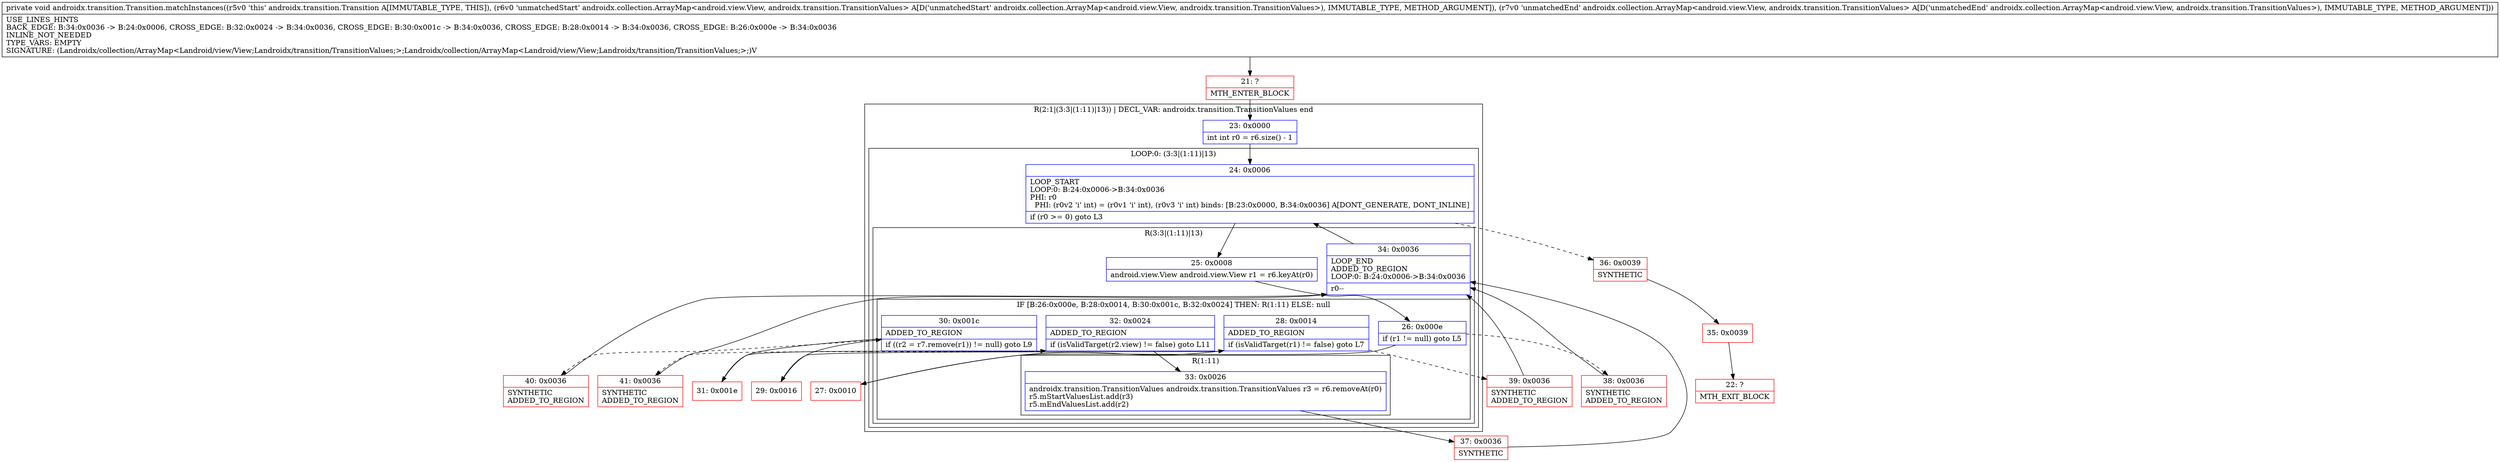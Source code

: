 digraph "CFG forandroidx.transition.Transition.matchInstances(Landroidx\/collection\/ArrayMap;Landroidx\/collection\/ArrayMap;)V" {
subgraph cluster_Region_2102055837 {
label = "R(2:1|(3:3|(1:11)|13)) | DECL_VAR: androidx.transition.TransitionValues end\l";
node [shape=record,color=blue];
Node_23 [shape=record,label="{23\:\ 0x0000|int int r0 = r6.size() \- 1\l}"];
subgraph cluster_LoopRegion_279275650 {
label = "LOOP:0: (3:3|(1:11)|13)";
node [shape=record,color=blue];
Node_24 [shape=record,label="{24\:\ 0x0006|LOOP_START\lLOOP:0: B:24:0x0006\-\>B:34:0x0036\lPHI: r0 \l  PHI: (r0v2 'i' int) = (r0v1 'i' int), (r0v3 'i' int) binds: [B:23:0x0000, B:34:0x0036] A[DONT_GENERATE, DONT_INLINE]\l|if (r0 \>= 0) goto L3\l}"];
subgraph cluster_Region_1968863197 {
label = "R(3:3|(1:11)|13)";
node [shape=record,color=blue];
Node_25 [shape=record,label="{25\:\ 0x0008|android.view.View android.view.View r1 = r6.keyAt(r0)\l}"];
subgraph cluster_IfRegion_1824542879 {
label = "IF [B:26:0x000e, B:28:0x0014, B:30:0x001c, B:32:0x0024] THEN: R(1:11) ELSE: null";
node [shape=record,color=blue];
Node_26 [shape=record,label="{26\:\ 0x000e|if (r1 != null) goto L5\l}"];
Node_28 [shape=record,label="{28\:\ 0x0014|ADDED_TO_REGION\l|if (isValidTarget(r1) != false) goto L7\l}"];
Node_30 [shape=record,label="{30\:\ 0x001c|ADDED_TO_REGION\l|if ((r2 = r7.remove(r1)) != null) goto L9\l}"];
Node_32 [shape=record,label="{32\:\ 0x0024|ADDED_TO_REGION\l|if (isValidTarget(r2.view) != false) goto L11\l}"];
subgraph cluster_Region_1195226590 {
label = "R(1:11)";
node [shape=record,color=blue];
Node_33 [shape=record,label="{33\:\ 0x0026|androidx.transition.TransitionValues androidx.transition.TransitionValues r3 = r6.removeAt(r0)\lr5.mStartValuesList.add(r3)\lr5.mEndValuesList.add(r2)\l}"];
}
}
Node_34 [shape=record,label="{34\:\ 0x0036|LOOP_END\lADDED_TO_REGION\lLOOP:0: B:24:0x0006\-\>B:34:0x0036\l|r0\-\-\l}"];
}
}
}
Node_21 [shape=record,color=red,label="{21\:\ ?|MTH_ENTER_BLOCK\l}"];
Node_27 [shape=record,color=red,label="{27\:\ 0x0010}"];
Node_29 [shape=record,color=red,label="{29\:\ 0x0016}"];
Node_31 [shape=record,color=red,label="{31\:\ 0x001e}"];
Node_37 [shape=record,color=red,label="{37\:\ 0x0036|SYNTHETIC\l}"];
Node_41 [shape=record,color=red,label="{41\:\ 0x0036|SYNTHETIC\lADDED_TO_REGION\l}"];
Node_40 [shape=record,color=red,label="{40\:\ 0x0036|SYNTHETIC\lADDED_TO_REGION\l}"];
Node_39 [shape=record,color=red,label="{39\:\ 0x0036|SYNTHETIC\lADDED_TO_REGION\l}"];
Node_38 [shape=record,color=red,label="{38\:\ 0x0036|SYNTHETIC\lADDED_TO_REGION\l}"];
Node_36 [shape=record,color=red,label="{36\:\ 0x0039|SYNTHETIC\l}"];
Node_35 [shape=record,color=red,label="{35\:\ 0x0039}"];
Node_22 [shape=record,color=red,label="{22\:\ ?|MTH_EXIT_BLOCK\l}"];
MethodNode[shape=record,label="{private void androidx.transition.Transition.matchInstances((r5v0 'this' androidx.transition.Transition A[IMMUTABLE_TYPE, THIS]), (r6v0 'unmatchedStart' androidx.collection.ArrayMap\<android.view.View, androidx.transition.TransitionValues\> A[D('unmatchedStart' androidx.collection.ArrayMap\<android.view.View, androidx.transition.TransitionValues\>), IMMUTABLE_TYPE, METHOD_ARGUMENT]), (r7v0 'unmatchedEnd' androidx.collection.ArrayMap\<android.view.View, androidx.transition.TransitionValues\> A[D('unmatchedEnd' androidx.collection.ArrayMap\<android.view.View, androidx.transition.TransitionValues\>), IMMUTABLE_TYPE, METHOD_ARGUMENT]))  | USE_LINES_HINTS\lBACK_EDGE: B:34:0x0036 \-\> B:24:0x0006, CROSS_EDGE: B:32:0x0024 \-\> B:34:0x0036, CROSS_EDGE: B:30:0x001c \-\> B:34:0x0036, CROSS_EDGE: B:28:0x0014 \-\> B:34:0x0036, CROSS_EDGE: B:26:0x000e \-\> B:34:0x0036\lINLINE_NOT_NEEDED\lTYPE_VARS: EMPTY\lSIGNATURE: (Landroidx\/collection\/ArrayMap\<Landroid\/view\/View;Landroidx\/transition\/TransitionValues;\>;Landroidx\/collection\/ArrayMap\<Landroid\/view\/View;Landroidx\/transition\/TransitionValues;\>;)V\l}"];
MethodNode -> Node_21;Node_23 -> Node_24;
Node_24 -> Node_25;
Node_24 -> Node_36[style=dashed];
Node_25 -> Node_26;
Node_26 -> Node_27;
Node_26 -> Node_38[style=dashed];
Node_28 -> Node_29;
Node_28 -> Node_39[style=dashed];
Node_30 -> Node_31;
Node_30 -> Node_40[style=dashed];
Node_32 -> Node_33;
Node_32 -> Node_41[style=dashed];
Node_33 -> Node_37;
Node_34 -> Node_24;
Node_21 -> Node_23;
Node_27 -> Node_28;
Node_29 -> Node_30;
Node_31 -> Node_32;
Node_37 -> Node_34;
Node_41 -> Node_34;
Node_40 -> Node_34;
Node_39 -> Node_34;
Node_38 -> Node_34;
Node_36 -> Node_35;
Node_35 -> Node_22;
}

